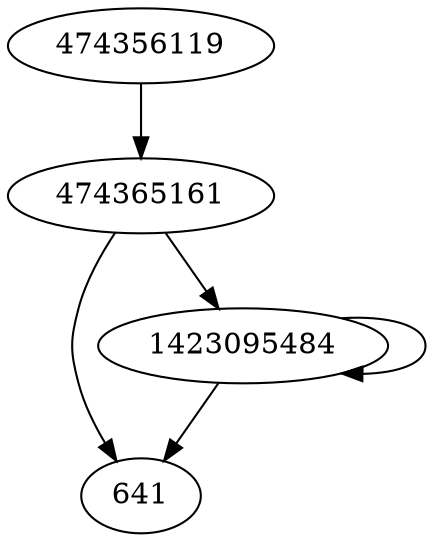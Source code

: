 digraph  {
641;
1423095484;
474365161;
474356119;
1423095484 -> 641;
1423095484 -> 1423095484;
474365161 -> 641;
474365161 -> 1423095484;
474356119 -> 474365161;
}
